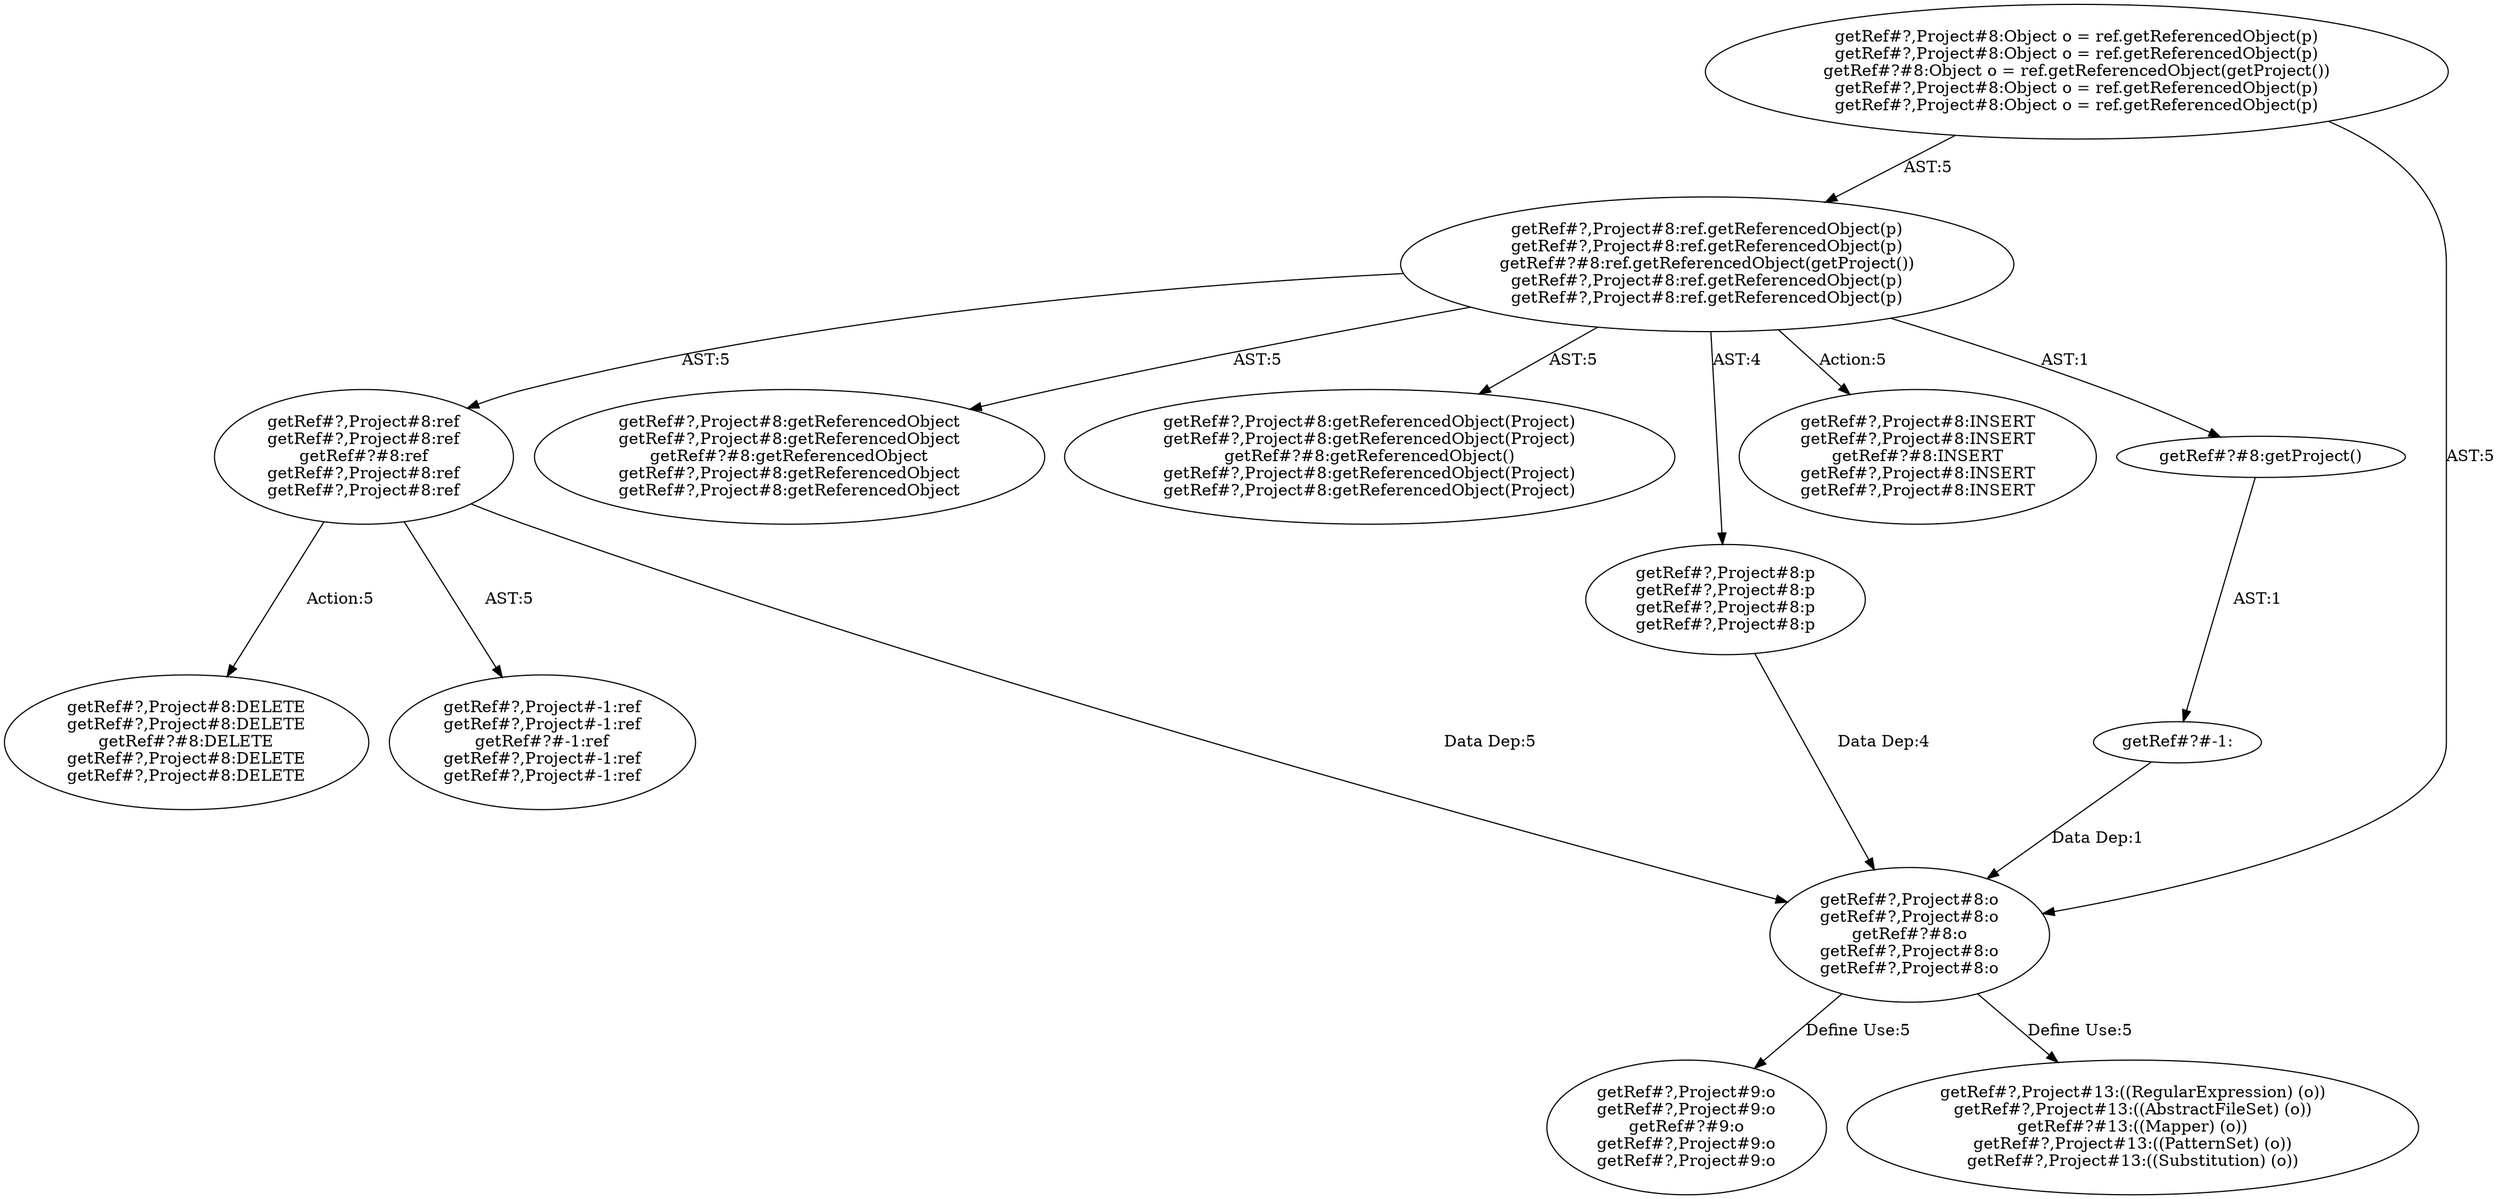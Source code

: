 digraph "Pattern" {
0 [label="getRef#?,Project#8:DELETE
getRef#?,Project#8:DELETE
getRef#?#8:DELETE
getRef#?,Project#8:DELETE
getRef#?,Project#8:DELETE" shape=ellipse]
1 [label="getRef#?,Project#8:ref
getRef#?,Project#8:ref
getRef#?#8:ref
getRef#?,Project#8:ref
getRef#?,Project#8:ref" shape=ellipse]
2 [label="getRef#?,Project#8:ref.getReferencedObject(p)
getRef#?,Project#8:ref.getReferencedObject(p)
getRef#?#8:ref.getReferencedObject(getProject())
getRef#?,Project#8:ref.getReferencedObject(p)
getRef#?,Project#8:ref.getReferencedObject(p)" shape=ellipse]
3 [label="getRef#?,Project#8:Object o = ref.getReferencedObject(p)
getRef#?,Project#8:Object o = ref.getReferencedObject(p)
getRef#?#8:Object o = ref.getReferencedObject(getProject())
getRef#?,Project#8:Object o = ref.getReferencedObject(p)
getRef#?,Project#8:Object o = ref.getReferencedObject(p)" shape=ellipse]
4 [label="getRef#?,Project#8:getReferencedObject
getRef#?,Project#8:getReferencedObject
getRef#?#8:getReferencedObject
getRef#?,Project#8:getReferencedObject
getRef#?,Project#8:getReferencedObject" shape=ellipse]
5 [label="getRef#?,Project#8:getReferencedObject(Project)
getRef#?,Project#8:getReferencedObject(Project)
getRef#?#8:getReferencedObject()
getRef#?,Project#8:getReferencedObject(Project)
getRef#?,Project#8:getReferencedObject(Project)" shape=ellipse]
6 [label="getRef#?,Project#8:p
getRef#?,Project#8:p
getRef#?,Project#8:p
getRef#?,Project#8:p" shape=ellipse]
7 [label="getRef#?,Project#8:INSERT
getRef#?,Project#8:INSERT
getRef#?#8:INSERT
getRef#?,Project#8:INSERT
getRef#?,Project#8:INSERT" shape=ellipse]
8 [label="getRef#?,Project#-1:ref
getRef#?,Project#-1:ref
getRef#?#-1:ref
getRef#?,Project#-1:ref
getRef#?,Project#-1:ref" shape=ellipse]
9 [label="getRef#?,Project#8:o
getRef#?,Project#8:o
getRef#?#8:o
getRef#?,Project#8:o
getRef#?,Project#8:o" shape=ellipse]
10 [label="getRef#?,Project#9:o
getRef#?,Project#9:o
getRef#?#9:o
getRef#?,Project#9:o
getRef#?,Project#9:o" shape=ellipse]
11 [label="getRef#?,Project#13:((RegularExpression) (o))
getRef#?,Project#13:((AbstractFileSet) (o))
getRef#?#13:((Mapper) (o))
getRef#?,Project#13:((PatternSet) (o))
getRef#?,Project#13:((Substitution) (o))" shape=ellipse]
12 [label="getRef#?#-1:" shape=ellipse]
13 [label="getRef#?#8:getProject()" shape=ellipse]
1 -> 0 [label="Action:5"];
1 -> 8 [label="AST:5"];
1 -> 9 [label="Data Dep:5"];
2 -> 1 [label="AST:5"];
2 -> 4 [label="AST:5"];
2 -> 5 [label="AST:5"];
2 -> 6 [label="AST:4"];
2 -> 7 [label="Action:5"];
2 -> 13 [label="AST:1"];
3 -> 2 [label="AST:5"];
3 -> 9 [label="AST:5"];
6 -> 9 [label="Data Dep:4"];
9 -> 10 [label="Define Use:5"];
9 -> 11 [label="Define Use:5"];
12 -> 9 [label="Data Dep:1"];
13 -> 12 [label="AST:1"];
}